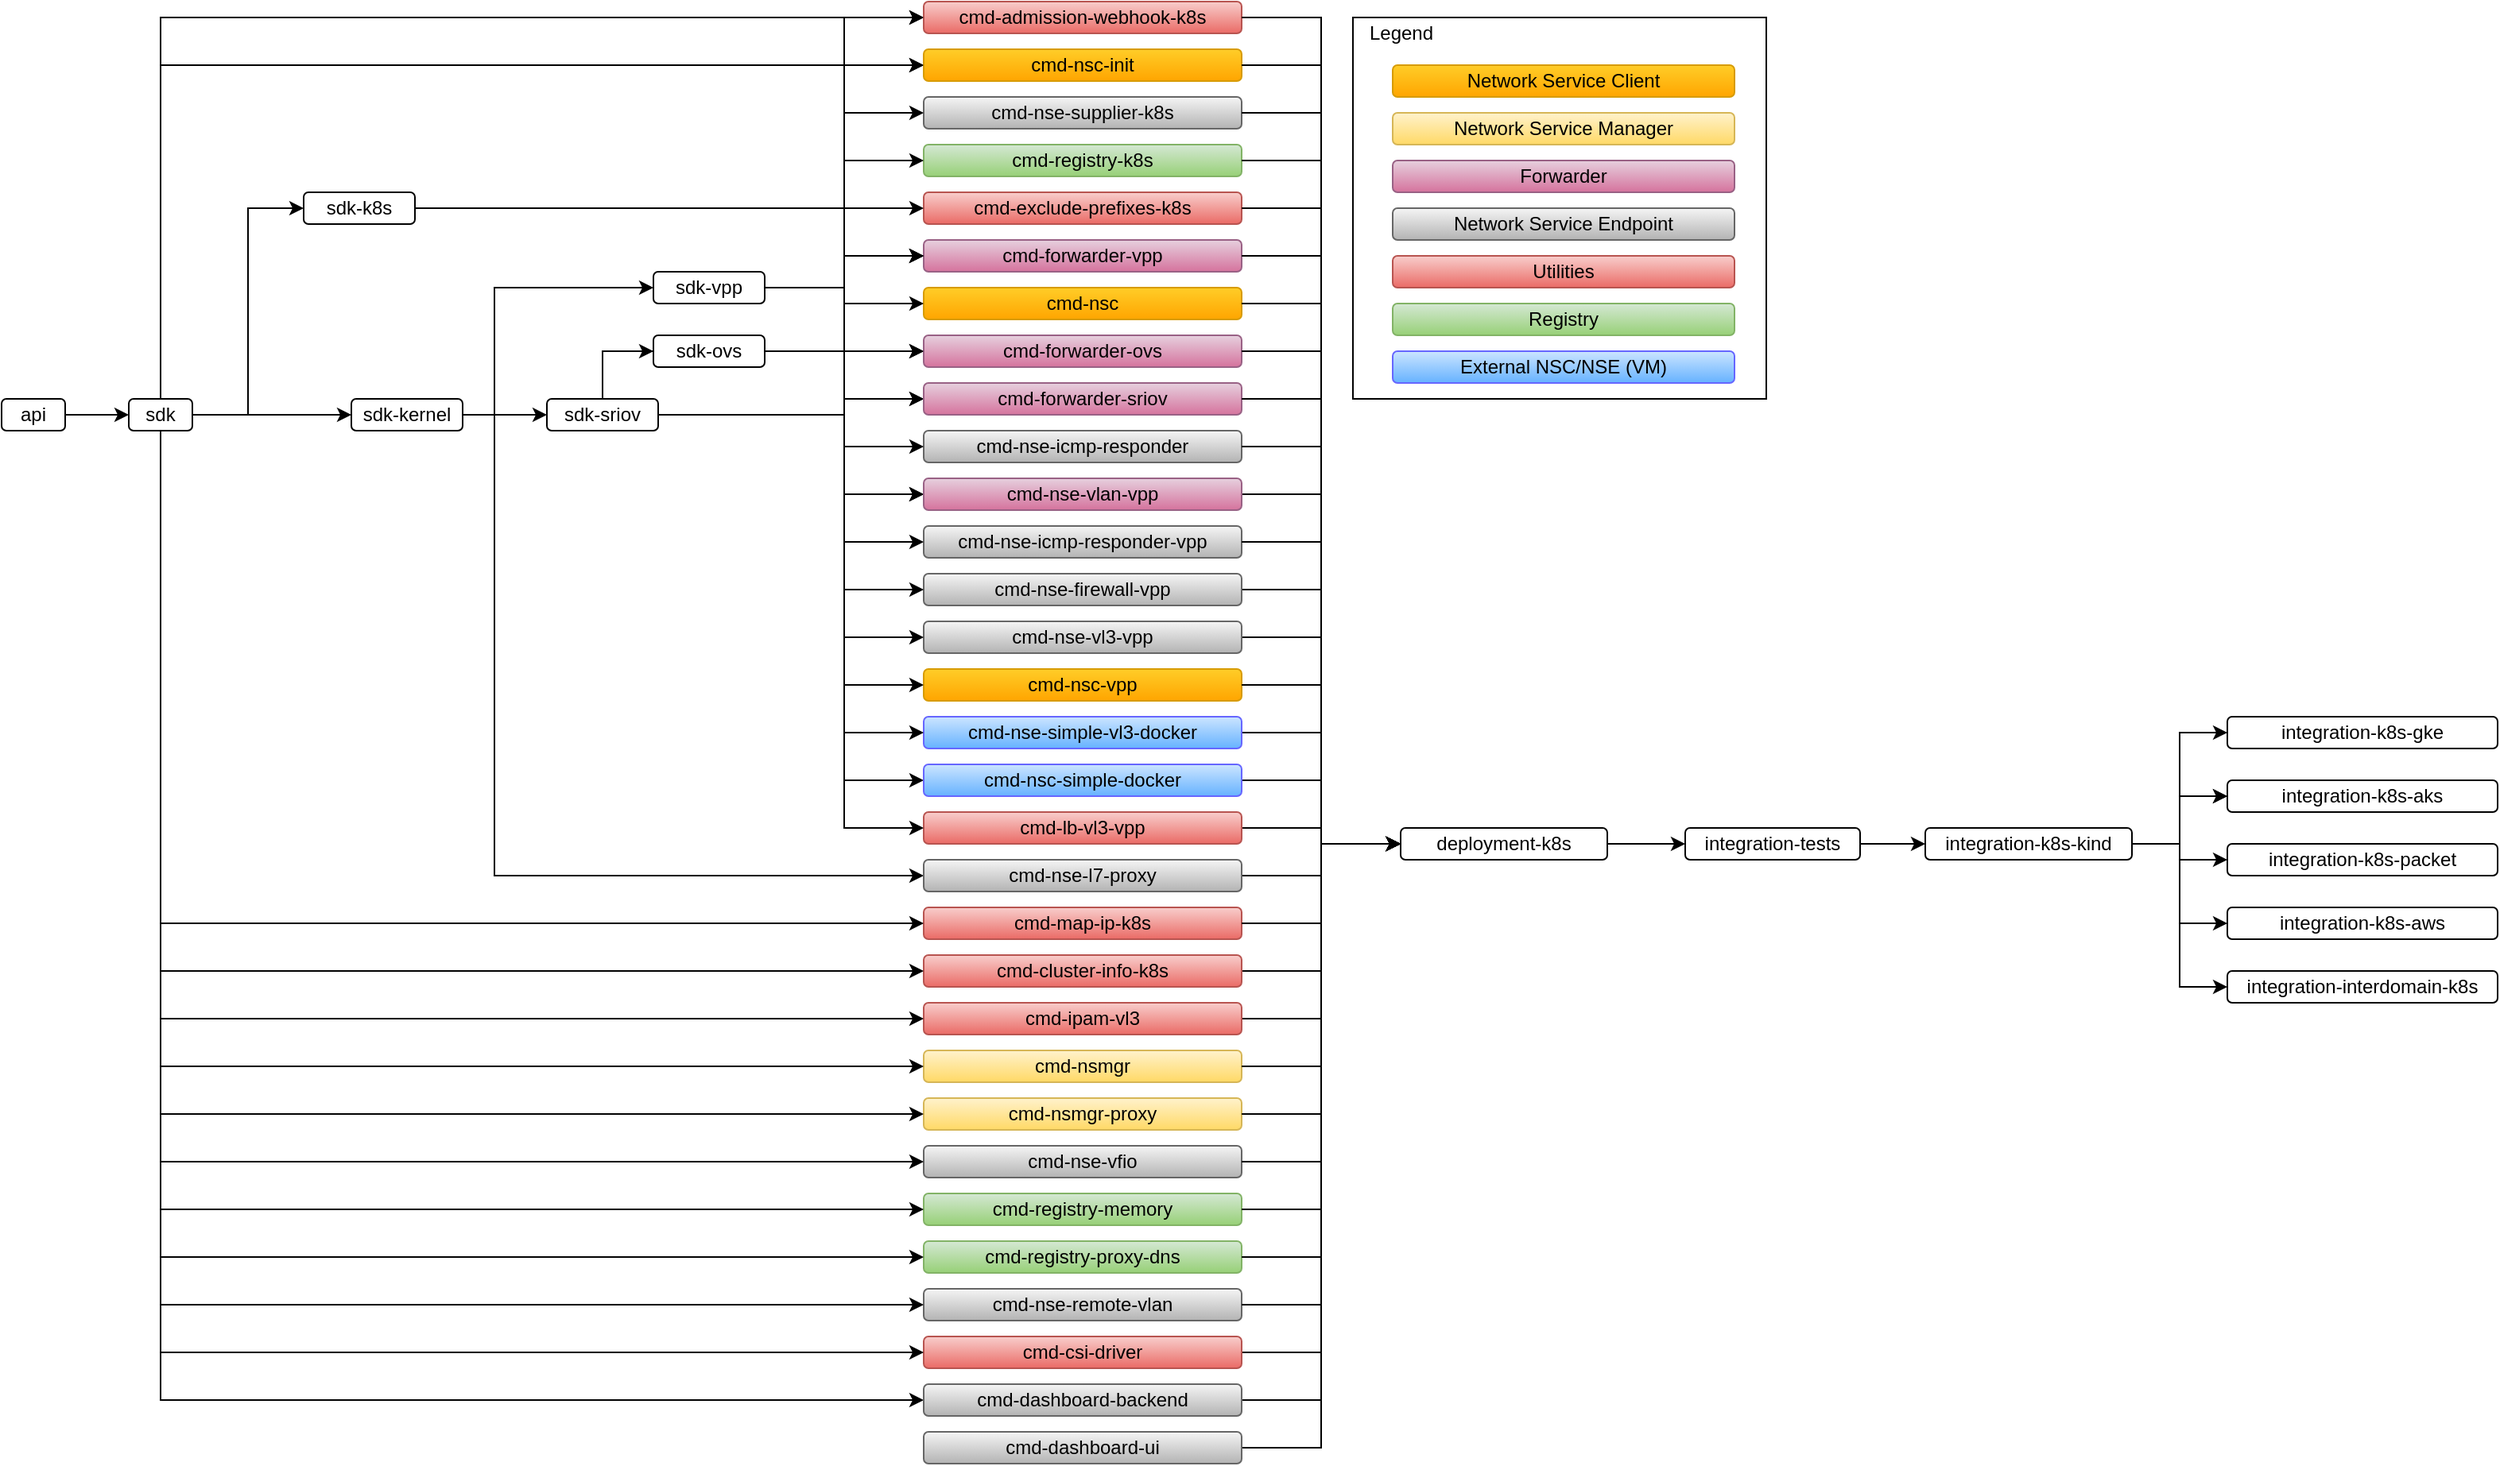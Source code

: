 <mxfile version="22.1.18" type="device">
  <diagram id="xxwJfFdUSuA9Re-XXlqc" name="Page-1">
    <mxGraphModel dx="1687" dy="1065" grid="1" gridSize="10" guides="1" tooltips="1" connect="1" arrows="1" fold="1" page="1" pageScale="1" pageWidth="826" pageHeight="1169" math="0" shadow="0">
      <root>
        <mxCell id="0" />
        <mxCell id="1" parent="0" />
        <UserObject label="api" link="https://github.com/networkservicemesh/api" linkTarget="_blank" id="KUktbazg4igNnRH6aAHL-1">
          <mxCell style="rounded=1;whiteSpace=wrap;html=1;" parent="1" vertex="1">
            <mxGeometry x="70" y="280" width="40" height="20" as="geometry" />
          </mxCell>
        </UserObject>
        <mxCell id="KUktbazg4igNnRH6aAHL-10" value="" style="edgeStyle=orthogonalEdgeStyle;rounded=0;orthogonalLoop=1;jettySize=auto;html=1;entryX=0;entryY=0.5;entryDx=0;entryDy=0;exitX=1;exitY=0.5;exitDx=0;exitDy=0;" parent="1" source="KUktbazg4igNnRH6aAHL-5" target="KUktbazg4igNnRH6aAHL-3" edge="1">
          <mxGeometry relative="1" as="geometry">
            <mxPoint x="280" y="190" as="targetPoint" />
            <Array as="points">
              <mxPoint x="380" y="290" />
              <mxPoint x="380" y="210" />
            </Array>
          </mxGeometry>
        </mxCell>
        <mxCell id="Semdq0w2--LJRfWncIDz-5" style="edgeStyle=orthogonalEdgeStyle;rounded=0;orthogonalLoop=1;jettySize=auto;html=1;exitX=0.5;exitY=1;exitDx=0;exitDy=0;entryX=0;entryY=0.5;entryDx=0;entryDy=0;" edge="1" parent="1" source="KUktbazg4igNnRH6aAHL-2" target="Semdq0w2--LJRfWncIDz-1">
          <mxGeometry relative="1" as="geometry" />
        </mxCell>
        <UserObject label="sdk" link="https://github.com/networkservicemesh/sdk" linkTarget="_blank" id="KUktbazg4igNnRH6aAHL-2">
          <mxCell style="rounded=1;whiteSpace=wrap;html=1;" parent="1" vertex="1">
            <mxGeometry x="150" y="280" width="40" height="20" as="geometry" />
          </mxCell>
        </UserObject>
        <mxCell id="9nbd_pPUJAVFhgSJ7Byz-5" style="edgeStyle=orthogonalEdgeStyle;rounded=0;orthogonalLoop=1;jettySize=auto;html=1;exitX=1;exitY=0.5;exitDx=0;exitDy=0;entryX=0;entryY=0.5;entryDx=0;entryDy=0;" parent="1" source="KUktbazg4igNnRH6aAHL-3" target="9nbd_pPUJAVFhgSJ7Byz-4" edge="1">
          <mxGeometry relative="1" as="geometry" />
        </mxCell>
        <mxCell id="9nbd_pPUJAVFhgSJ7Byz-17" style="edgeStyle=orthogonalEdgeStyle;rounded=0;orthogonalLoop=1;jettySize=auto;html=1;exitX=1;exitY=0.5;exitDx=0;exitDy=0;entryX=0;entryY=0.5;entryDx=0;entryDy=0;" parent="1" source="KUktbazg4igNnRH6aAHL-3" target="YMB4rWHzFTmKYcXhytok-5" edge="1">
          <mxGeometry relative="1" as="geometry" />
        </mxCell>
        <UserObject label="sdk-vpp" link="https://github.com/networkservicemesh/sdk-vpp" linkTarget="_blank" id="KUktbazg4igNnRH6aAHL-3">
          <mxCell style="rounded=1;whiteSpace=wrap;html=1;" parent="1" vertex="1">
            <mxGeometry x="480" y="200" width="70" height="20" as="geometry" />
          </mxCell>
        </UserObject>
        <mxCell id="KUktbazg4igNnRH6aAHL-19" value="" style="edgeStyle=orthogonalEdgeStyle;rounded=0;orthogonalLoop=1;jettySize=auto;html=1;exitX=1;exitY=0.5;exitDx=0;exitDy=0;entryX=0;entryY=0.5;entryDx=0;entryDy=0;" parent="1" source="KUktbazg4igNnRH6aAHL-4" target="KUktbazg4igNnRH6aAHL-17" edge="1">
          <mxGeometry relative="1" as="geometry">
            <mxPoint x="483" y="220" as="sourcePoint" />
            <Array as="points">
              <mxPoint x="600" y="290" />
              <mxPoint x="600" y="280" />
            </Array>
          </mxGeometry>
        </mxCell>
        <mxCell id="9nbd_pPUJAVFhgSJ7Byz-24" style="edgeStyle=orthogonalEdgeStyle;rounded=0;orthogonalLoop=1;jettySize=auto;html=1;exitX=1;exitY=0.5;exitDx=0;exitDy=0;entryX=0;entryY=0.5;entryDx=0;entryDy=0;" parent="1" source="KUktbazg4igNnRH6aAHL-4" target="KUktbazg4igNnRH6aAHL-28" edge="1">
          <mxGeometry relative="1" as="geometry">
            <Array as="points">
              <mxPoint x="600" y="290" />
              <mxPoint x="600" y="70" />
            </Array>
          </mxGeometry>
        </mxCell>
        <mxCell id="9nbd_pPUJAVFhgSJ7Byz-25" style="edgeStyle=orthogonalEdgeStyle;rounded=0;orthogonalLoop=1;jettySize=auto;html=1;exitX=1;exitY=0.5;exitDx=0;exitDy=0;entryX=0;entryY=0.5;entryDx=0;entryDy=0;" parent="1" source="KUktbazg4igNnRH6aAHL-4" target="YMB4rWHzFTmKYcXhytok-5" edge="1">
          <mxGeometry relative="1" as="geometry">
            <mxPoint x="650" y="340" as="targetPoint" />
            <Array as="points">
              <mxPoint x="600" y="290" />
              <mxPoint x="600" y="340" />
            </Array>
          </mxGeometry>
        </mxCell>
        <UserObject label="sdk-sriov" link="https://github.com/networkservicemesh/sdk-sriov" linkTarget="_blank" id="KUktbazg4igNnRH6aAHL-4">
          <mxCell style="rounded=1;whiteSpace=wrap;html=1;" parent="1" vertex="1">
            <mxGeometry x="413" y="280" width="70" height="20" as="geometry" />
          </mxCell>
        </UserObject>
        <mxCell id="KUktbazg4igNnRH6aAHL-20" value="" style="edgeStyle=orthogonalEdgeStyle;rounded=0;orthogonalLoop=1;jettySize=auto;html=1;entryX=0;entryY=0.5;entryDx=0;entryDy=0;exitX=1;exitY=0.5;exitDx=0;exitDy=0;" parent="1" source="KUktbazg4igNnRH6aAHL-5" target="KUktbazg4igNnRH6aAHL-4" edge="1">
          <mxGeometry relative="1" as="geometry">
            <Array as="points">
              <mxPoint x="390" y="290" />
              <mxPoint x="390" y="290" />
            </Array>
          </mxGeometry>
        </mxCell>
        <mxCell id="9nbd_pPUJAVFhgSJ7Byz-9" style="edgeStyle=orthogonalEdgeStyle;rounded=0;orthogonalLoop=1;jettySize=auto;html=1;exitX=1;exitY=0.5;exitDx=0;exitDy=0;entryX=0;entryY=0.5;entryDx=0;entryDy=0;arcSize=20;" parent="1" source="KUktbazg4igNnRH6aAHL-5" target="9nbd_pPUJAVFhgSJ7Byz-8" edge="1">
          <mxGeometry relative="1" as="geometry">
            <Array as="points">
              <mxPoint x="380" y="290" />
              <mxPoint x="380" y="580" />
            </Array>
          </mxGeometry>
        </mxCell>
        <UserObject label="sdk-kernel" link="https://github.com/networkservicemesh/sdk-kernel" linkTarget="_blank" id="KUktbazg4igNnRH6aAHL-5">
          <mxCell style="rounded=1;whiteSpace=wrap;html=1;" parent="1" vertex="1">
            <mxGeometry x="290" y="280" width="70" height="20" as="geometry" />
          </mxCell>
        </UserObject>
        <mxCell id="9nbd_pPUJAVFhgSJ7Byz-28" style="edgeStyle=orthogonalEdgeStyle;rounded=0;orthogonalLoop=1;jettySize=auto;html=1;exitX=1;exitY=0.5;exitDx=0;exitDy=0;entryX=0;entryY=0.5;entryDx=0;entryDy=0;" parent="1" source="KUktbazg4igNnRH6aAHL-7" target="KUktbazg4igNnRH6aAHL-17" edge="1">
          <mxGeometry relative="1" as="geometry">
            <Array as="points">
              <mxPoint x="600" y="160" />
              <mxPoint x="600" y="280" />
            </Array>
          </mxGeometry>
        </mxCell>
        <mxCell id="9nbd_pPUJAVFhgSJ7Byz-29" style="edgeStyle=orthogonalEdgeStyle;rounded=0;orthogonalLoop=1;jettySize=auto;html=1;exitX=1;exitY=0.5;exitDx=0;exitDy=0;entryX=0;entryY=0.5;entryDx=0;entryDy=0;" parent="1" source="KUktbazg4igNnRH6aAHL-7" target="KUktbazg4igNnRH6aAHL-29" edge="1">
          <mxGeometry relative="1" as="geometry">
            <Array as="points">
              <mxPoint x="600" y="160" />
              <mxPoint x="600" y="40" />
            </Array>
          </mxGeometry>
        </mxCell>
        <mxCell id="9nbd_pPUJAVFhgSJ7Byz-32" style="edgeStyle=orthogonalEdgeStyle;rounded=0;orthogonalLoop=1;jettySize=auto;html=1;exitX=1;exitY=0.5;exitDx=0;exitDy=0;entryX=0;entryY=0.5;entryDx=0;entryDy=0;" parent="1" source="KUktbazg4igNnRH6aAHL-7" target="Prku3oC4CS7h4xE_tYkA-8" edge="1">
          <mxGeometry relative="1" as="geometry">
            <Array as="points">
              <mxPoint x="600" y="160" />
              <mxPoint x="600" y="250" />
            </Array>
          </mxGeometry>
        </mxCell>
        <UserObject label="sdk-k8s" link="https://github.com/networkservicemesh/sdk-k8s" linkTarget="_blank" id="KUktbazg4igNnRH6aAHL-7">
          <mxCell style="rounded=1;whiteSpace=wrap;html=1;" parent="1" vertex="1">
            <mxGeometry x="260" y="150" width="70" height="20" as="geometry" />
          </mxCell>
        </UserObject>
        <UserObject label="cmd-forwarder-vpp" link="https://github.com/networkservicemesh/cmd-forwarder-vpp" linkTarget="_blank" id="KUktbazg4igNnRH6aAHL-8">
          <mxCell style="rounded=1;whiteSpace=wrap;html=1;gradientColor=#d5739d;fillColor=#e6d0de;strokeColor=#996185;" parent="1" vertex="1">
            <mxGeometry x="650" y="180" width="200" height="20" as="geometry" />
          </mxCell>
        </UserObject>
        <UserObject label="cmd-nsmgr" link="https://github.com/networkservicemesh/cmd-nsmgr" linkTarget="_blank" id="KUktbazg4igNnRH6aAHL-9">
          <mxCell style="rounded=1;whiteSpace=wrap;html=1;gradientColor=#ffd966;fillColor=#fff2cc;strokeColor=#d6b656;" parent="1" vertex="1">
            <mxGeometry x="650" y="690" width="200" height="20" as="geometry" />
          </mxCell>
        </UserObject>
        <mxCell id="KUktbazg4igNnRH6aAHL-11" value="" style="edgeStyle=orthogonalEdgeStyle;rounded=0;orthogonalLoop=1;jettySize=auto;html=1;entryX=0;entryY=0.5;entryDx=0;entryDy=0;exitX=1;exitY=0.5;exitDx=0;exitDy=0;" parent="1" source="KUktbazg4igNnRH6aAHL-2" target="KUktbazg4igNnRH6aAHL-5" edge="1">
          <mxGeometry relative="1" as="geometry">
            <mxPoint x="190" y="240" as="sourcePoint" />
            <mxPoint x="300" y="200" as="targetPoint" />
          </mxGeometry>
        </mxCell>
        <mxCell id="KUktbazg4igNnRH6aAHL-12" value="" style="edgeStyle=orthogonalEdgeStyle;rounded=0;orthogonalLoop=1;jettySize=auto;html=1;entryX=0;entryY=0.5;entryDx=0;entryDy=0;exitX=1;exitY=0.5;exitDx=0;exitDy=0;" parent="1" source="KUktbazg4igNnRH6aAHL-2" target="KUktbazg4igNnRH6aAHL-7" edge="1">
          <mxGeometry relative="1" as="geometry">
            <mxPoint x="200" y="250" as="sourcePoint" />
            <mxPoint x="310" y="210" as="targetPoint" />
          </mxGeometry>
        </mxCell>
        <mxCell id="KUktbazg4igNnRH6aAHL-15" value="" style="edgeStyle=orthogonalEdgeStyle;rounded=0;orthogonalLoop=1;jettySize=auto;html=1;entryX=0;entryY=0.5;entryDx=0;entryDy=0;exitX=1;exitY=0.5;exitDx=0;exitDy=0;" parent="1" source="KUktbazg4igNnRH6aAHL-3" target="KUktbazg4igNnRH6aAHL-8" edge="1">
          <mxGeometry relative="1" as="geometry">
            <mxPoint x="220" y="280" as="sourcePoint" />
            <mxPoint x="330" y="240" as="targetPoint" />
          </mxGeometry>
        </mxCell>
        <mxCell id="KUktbazg4igNnRH6aAHL-16" value="" style="edgeStyle=orthogonalEdgeStyle;rounded=0;orthogonalLoop=1;jettySize=auto;html=1;entryX=0;entryY=0.5;entryDx=0;entryDy=0;exitX=0.5;exitY=1;exitDx=0;exitDy=0;" parent="1" source="KUktbazg4igNnRH6aAHL-2" target="KUktbazg4igNnRH6aAHL-9" edge="1">
          <mxGeometry relative="1" as="geometry">
            <mxPoint x="230" y="280" as="sourcePoint" />
            <mxPoint x="340" y="240" as="targetPoint" />
          </mxGeometry>
        </mxCell>
        <UserObject label="cmd-forwarder-sriov" link="https://github.com/networkservicemesh/cmd-forwarder-sriov" id="KUktbazg4igNnRH6aAHL-17">
          <mxCell style="rounded=1;whiteSpace=wrap;html=1;gradientColor=#d5739d;fillColor=#e6d0de;strokeColor=#996185;" parent="1" vertex="1">
            <mxGeometry x="650" y="270" width="200" height="20" as="geometry" />
          </mxCell>
        </UserObject>
        <UserObject label="cmd-nsc" link="https://github.com/networkservicemesh/cmd-nsc" id="KUktbazg4igNnRH6aAHL-27">
          <mxCell style="rounded=1;whiteSpace=wrap;html=1;gradientColor=#ffa500;fillColor=#ffcd28;strokeColor=#d79b00;" parent="1" vertex="1">
            <mxGeometry x="650" y="210" width="200" height="20" as="geometry" />
          </mxCell>
        </UserObject>
        <UserObject label="cmd-nsc-init" link="https://github.com/networkservicemesh/cmd-nsc-init" id="KUktbazg4igNnRH6aAHL-28">
          <mxCell style="rounded=1;whiteSpace=wrap;html=1;gradientColor=#ffa500;fillColor=#ffcd28;strokeColor=#d79b00;" parent="1" vertex="1">
            <mxGeometry x="650" y="60" width="200" height="20" as="geometry" />
          </mxCell>
        </UserObject>
        <UserObject label="cmd-admission-webhook-k8s" link="https://github.com/networkservicemesh/cmd-admission-webhook-k8s" id="KUktbazg4igNnRH6aAHL-29">
          <mxCell style="rounded=1;whiteSpace=wrap;html=1;gradientColor=#ea6b66;fillColor=#f8cecc;strokeColor=#b85450;" parent="1" vertex="1">
            <mxGeometry x="650" y="30" width="200" height="20" as="geometry" />
          </mxCell>
        </UserObject>
        <mxCell id="KUktbazg4igNnRH6aAHL-30" value="" style="edgeStyle=orthogonalEdgeStyle;rounded=0;orthogonalLoop=1;jettySize=auto;html=1;entryX=0;entryY=0.5;entryDx=0;entryDy=0;exitX=0.5;exitY=0;exitDx=0;exitDy=0;" parent="1" source="KUktbazg4igNnRH6aAHL-2" target="KUktbazg4igNnRH6aAHL-29" edge="1">
          <mxGeometry relative="1" as="geometry">
            <mxPoint x="370" y="230" as="sourcePoint" />
            <mxPoint x="460" y="190" as="targetPoint" />
          </mxGeometry>
        </mxCell>
        <UserObject label="cmd-map-ip-k8s" link="https://github.com/networkservicemesh/cmd-map-ip-k8s" id="KUktbazg4igNnRH6aAHL-31">
          <mxCell style="rounded=1;whiteSpace=wrap;html=1;gradientColor=#ea6b66;fillColor=#f8cecc;strokeColor=#b85450;" parent="1" vertex="1">
            <mxGeometry x="650" y="600" width="200" height="20" as="geometry" />
          </mxCell>
        </UserObject>
        <UserObject label="cmd-nse-icmp-responder-vpp" link="https://github.com/networkservicemesh/cmd-nse-icmp-responder-vpp" linkTarget="_blank" id="KUktbazg4igNnRH6aAHL-32">
          <mxCell style="rounded=1;whiteSpace=wrap;html=1;gradientColor=#b3b3b3;fillColor=#f5f5f5;strokeColor=#666666;" parent="1" vertex="1">
            <mxGeometry x="650" y="360" width="200" height="20" as="geometry" />
          </mxCell>
        </UserObject>
        <UserObject label="cmd-nsc-vpp" link="https://github.com/networkservicemesh/cmd-nsc-vpp" id="KUktbazg4igNnRH6aAHL-34">
          <mxCell style="rounded=1;whiteSpace=wrap;html=1;gradientColor=#ffa500;fillColor=#ffcd28;strokeColor=#d79b00;" parent="1" vertex="1">
            <mxGeometry x="650" y="450" width="200" height="20" as="geometry" />
          </mxCell>
        </UserObject>
        <UserObject label="cmd-registry-k8s" link="https://github.com/networkservicemesh/cmd-registry-k8s" id="KUktbazg4igNnRH6aAHL-35">
          <mxCell style="rounded=1;whiteSpace=wrap;html=1;gradientColor=#97d077;fillColor=#d5e8d4;strokeColor=#82b366;" parent="1" vertex="1">
            <mxGeometry x="650" y="120" width="200" height="20" as="geometry" />
          </mxCell>
        </UserObject>
        <UserObject label="cmd-nse-supplier-k8s" link="https://github.com/networkservicemesh/cmd-nse-supplier-k8s" id="KUktbazg4igNnRH6aAHL-36">
          <mxCell style="rounded=1;whiteSpace=wrap;html=1;gradientColor=#b3b3b3;fillColor=#f5f5f5;strokeColor=#666666;" parent="1" vertex="1">
            <mxGeometry x="650" y="90" width="200" height="20" as="geometry" />
          </mxCell>
        </UserObject>
        <UserObject label="cmd-registry-memory" link="https://github.com/networkservicemesh/cmd-registry-memory" id="KUktbazg4igNnRH6aAHL-37">
          <mxCell style="rounded=1;whiteSpace=wrap;html=1;gradientColor=#97d077;fillColor=#d5e8d4;strokeColor=#82b366;" parent="1" vertex="1">
            <mxGeometry x="650" y="780" width="200" height="20" as="geometry" />
          </mxCell>
        </UserObject>
        <UserObject label="cmd-registry-proxy-dns" link="https://github.com/networkservicemesh/cmd-registry-proxy-dns" id="KUktbazg4igNnRH6aAHL-38">
          <mxCell style="rounded=1;whiteSpace=wrap;html=1;gradientColor=#97d077;fillColor=#d5e8d4;strokeColor=#82b366;" parent="1" vertex="1">
            <mxGeometry x="650" y="810" width="200" height="20" as="geometry" />
          </mxCell>
        </UserObject>
        <UserObject label="cmd-nse-vfio" link="https://github.com/networkservicemesh/cmd-nse-vfio" id="KUktbazg4igNnRH6aAHL-39">
          <mxCell style="rounded=1;whiteSpace=wrap;html=1;gradientColor=#b3b3b3;fillColor=#f5f5f5;strokeColor=#666666;" parent="1" vertex="1">
            <mxGeometry x="650" y="750" width="200" height="20" as="geometry" />
          </mxCell>
        </UserObject>
        <UserObject label="cmd-nse-icmp-responder" link="https://github.com/networkservicemesh/cmd-nse-icmp-responder" id="KUktbazg4igNnRH6aAHL-40">
          <mxCell style="rounded=1;whiteSpace=wrap;html=1;gradientColor=#b3b3b3;fillColor=#f5f5f5;strokeColor=#666666;" parent="1" vertex="1">
            <mxGeometry x="650" y="300" width="200" height="20" as="geometry" />
          </mxCell>
        </UserObject>
        <UserObject label="cmd-exclude-prefixes-k8s" link="https://github.com/networkservicemesh/cmd-exclude-prefixes-k8s" id="KUktbazg4igNnRH6aAHL-41">
          <mxCell style="rounded=1;whiteSpace=wrap;html=1;gradientColor=#ea6b66;fillColor=#f8cecc;strokeColor=#b85450;" parent="1" vertex="1">
            <mxGeometry x="650" y="150" width="200" height="20" as="geometry" />
          </mxCell>
        </UserObject>
        <UserObject label="cmd-nsmgr-proxy" link="https://github.com/networkservicemesh/cmd-nsmgr-proxy" id="KUktbazg4igNnRH6aAHL-43">
          <mxCell style="rounded=1;whiteSpace=wrap;html=1;gradientColor=#ffd966;fillColor=#fff2cc;strokeColor=#d6b656;" parent="1" vertex="1">
            <mxGeometry x="650" y="720" width="200" height="20" as="geometry" />
          </mxCell>
        </UserObject>
        <mxCell id="KUktbazg4igNnRH6aAHL-44" value="" style="edgeStyle=orthogonalEdgeStyle;rounded=0;orthogonalLoop=1;jettySize=auto;html=1;entryX=0;entryY=0.5;entryDx=0;entryDy=0;exitX=1;exitY=0.5;exitDx=0;exitDy=0;" parent="1" source="KUktbazg4igNnRH6aAHL-3" target="KUktbazg4igNnRH6aAHL-32" edge="1">
          <mxGeometry relative="1" as="geometry">
            <mxPoint x="390" y="190" as="sourcePoint" />
            <mxPoint x="460" y="180" as="targetPoint" />
            <Array as="points" />
          </mxGeometry>
        </mxCell>
        <mxCell id="KUktbazg4igNnRH6aAHL-45" value="" style="edgeStyle=orthogonalEdgeStyle;rounded=0;orthogonalLoop=1;jettySize=auto;html=1;entryX=0;entryY=0.5;entryDx=0;entryDy=0;exitX=1;exitY=0.5;exitDx=0;exitDy=0;" parent="1" source="KUktbazg4igNnRH6aAHL-3" target="KUktbazg4igNnRH6aAHL-34" edge="1">
          <mxGeometry relative="1" as="geometry">
            <mxPoint x="380" y="190" as="sourcePoint" />
            <mxPoint x="470" y="190" as="targetPoint" />
          </mxGeometry>
        </mxCell>
        <mxCell id="KUktbazg4igNnRH6aAHL-46" value="" style="edgeStyle=orthogonalEdgeStyle;rounded=0;orthogonalLoop=1;jettySize=auto;html=1;entryX=0;entryY=0.5;entryDx=0;entryDy=0;exitX=0.5;exitY=1;exitDx=0;exitDy=0;" parent="1" source="KUktbazg4igNnRH6aAHL-2" target="KUktbazg4igNnRH6aAHL-31" edge="1">
          <mxGeometry relative="1" as="geometry">
            <mxPoint x="360" y="410" as="sourcePoint" />
            <mxPoint x="460" y="340" as="targetPoint" />
          </mxGeometry>
        </mxCell>
        <mxCell id="KUktbazg4igNnRH6aAHL-47" value="" style="edgeStyle=orthogonalEdgeStyle;rounded=0;orthogonalLoop=1;jettySize=auto;html=1;entryX=0;entryY=0.5;entryDx=0;entryDy=0;exitX=1;exitY=0.5;exitDx=0;exitDy=0;" parent="1" source="KUktbazg4igNnRH6aAHL-7" target="KUktbazg4igNnRH6aAHL-35" edge="1">
          <mxGeometry relative="1" as="geometry">
            <mxPoint x="360" y="530" as="sourcePoint" />
            <mxPoint x="470" y="470" as="targetPoint" />
            <Array as="points">
              <mxPoint x="600" y="160" />
              <mxPoint x="600" y="130" />
            </Array>
          </mxGeometry>
        </mxCell>
        <mxCell id="KUktbazg4igNnRH6aAHL-48" value="" style="edgeStyle=orthogonalEdgeStyle;rounded=0;orthogonalLoop=1;jettySize=auto;html=1;entryX=0;entryY=0.5;entryDx=0;entryDy=0;exitX=1;exitY=0.5;exitDx=0;exitDy=0;" parent="1" source="KUktbazg4igNnRH6aAHL-7" target="KUktbazg4igNnRH6aAHL-36" edge="1">
          <mxGeometry relative="1" as="geometry">
            <mxPoint x="390" y="560" as="sourcePoint" />
            <mxPoint x="480" y="480" as="targetPoint" />
            <Array as="points">
              <mxPoint x="600" y="160" />
              <mxPoint x="600" y="100" />
            </Array>
          </mxGeometry>
        </mxCell>
        <mxCell id="KUktbazg4igNnRH6aAHL-49" value="" style="edgeStyle=orthogonalEdgeStyle;rounded=0;orthogonalLoop=1;jettySize=auto;html=1;entryX=0;entryY=0.5;entryDx=0;entryDy=0;exitX=1;exitY=0.5;exitDx=0;exitDy=0;startArrow=none;" parent="1" source="KUktbazg4igNnRH6aAHL-4" target="KUktbazg4igNnRH6aAHL-27" edge="1">
          <mxGeometry relative="1" as="geometry">
            <mxPoint x="483" y="220" as="sourcePoint" />
            <mxPoint x="460" y="150" as="targetPoint" />
            <Array as="points">
              <mxPoint x="600" y="290" />
              <mxPoint x="600" y="220" />
            </Array>
          </mxGeometry>
        </mxCell>
        <mxCell id="KUktbazg4igNnRH6aAHL-50" value="" style="edgeStyle=orthogonalEdgeStyle;rounded=0;orthogonalLoop=1;jettySize=auto;html=1;entryX=0;entryY=0.5;entryDx=0;entryDy=0;exitX=0.5;exitY=1;exitDx=0;exitDy=0;" parent="1" source="KUktbazg4igNnRH6aAHL-2" target="KUktbazg4igNnRH6aAHL-37" edge="1">
          <mxGeometry relative="1" as="geometry">
            <mxPoint x="180" y="240" as="sourcePoint" />
            <mxPoint x="470" y="150" as="targetPoint" />
          </mxGeometry>
        </mxCell>
        <mxCell id="KUktbazg4igNnRH6aAHL-51" value="" style="edgeStyle=orthogonalEdgeStyle;rounded=0;orthogonalLoop=1;jettySize=auto;html=1;entryX=0;entryY=0.5;entryDx=0;entryDy=0;exitX=1;exitY=0.5;exitDx=0;exitDy=0;" parent="1" source="KUktbazg4igNnRH6aAHL-7" target="KUktbazg4igNnRH6aAHL-41" edge="1">
          <mxGeometry relative="1" as="geometry">
            <mxPoint x="370" y="540" as="sourcePoint" />
            <mxPoint x="460" y="620" as="targetPoint" />
          </mxGeometry>
        </mxCell>
        <mxCell id="KUktbazg4igNnRH6aAHL-53" value="" style="edgeStyle=orthogonalEdgeStyle;rounded=0;orthogonalLoop=1;jettySize=auto;html=1;entryX=0;entryY=0.5;entryDx=0;entryDy=0;exitX=0.5;exitY=0;exitDx=0;exitDy=0;" parent="1" source="KUktbazg4igNnRH6aAHL-2" target="KUktbazg4igNnRH6aAHL-28" edge="1">
          <mxGeometry relative="1" as="geometry">
            <mxPoint x="170" y="230" as="sourcePoint" />
            <mxPoint x="460" y="40" as="targetPoint" />
            <Array as="points">
              <mxPoint x="170" y="70" />
            </Array>
          </mxGeometry>
        </mxCell>
        <mxCell id="KUktbazg4igNnRH6aAHL-54" value="" style="edgeStyle=orthogonalEdgeStyle;rounded=0;orthogonalLoop=1;jettySize=auto;html=1;entryX=0;entryY=0.5;entryDx=0;entryDy=0;exitX=0.5;exitY=1;exitDx=0;exitDy=0;" parent="1" source="KUktbazg4igNnRH6aAHL-2" target="KUktbazg4igNnRH6aAHL-38" edge="1">
          <mxGeometry relative="1" as="geometry">
            <mxPoint x="180" y="240" as="sourcePoint" />
            <mxPoint x="470" y="50" as="targetPoint" />
          </mxGeometry>
        </mxCell>
        <mxCell id="KUktbazg4igNnRH6aAHL-55" value="" style="edgeStyle=orthogonalEdgeStyle;rounded=0;orthogonalLoop=1;jettySize=auto;html=1;entryX=0;entryY=0.5;entryDx=0;entryDy=0;exitX=0.5;exitY=1;exitDx=0;exitDy=0;" parent="1" source="KUktbazg4igNnRH6aAHL-2" target="KUktbazg4igNnRH6aAHL-39" edge="1">
          <mxGeometry relative="1" as="geometry">
            <mxPoint x="190" y="250" as="sourcePoint" />
            <mxPoint x="480" y="60" as="targetPoint" />
          </mxGeometry>
        </mxCell>
        <mxCell id="KUktbazg4igNnRH6aAHL-56" value="" style="edgeStyle=orthogonalEdgeStyle;rounded=0;orthogonalLoop=1;jettySize=auto;html=1;entryX=0;entryY=0.5;entryDx=0;entryDy=0;exitX=1;exitY=0.5;exitDx=0;exitDy=0;" parent="1" source="KUktbazg4igNnRH6aAHL-4" target="KUktbazg4igNnRH6aAHL-40" edge="1">
          <mxGeometry relative="1" as="geometry">
            <mxPoint x="200" y="260" as="sourcePoint" />
            <mxPoint x="490" y="70" as="targetPoint" />
            <Array as="points">
              <mxPoint x="600" y="290" />
              <mxPoint x="600" y="310" />
            </Array>
          </mxGeometry>
        </mxCell>
        <mxCell id="KUktbazg4igNnRH6aAHL-57" value="" style="edgeStyle=orthogonalEdgeStyle;rounded=0;orthogonalLoop=1;jettySize=auto;html=1;entryX=0;entryY=0.5;entryDx=0;entryDy=0;exitX=0.5;exitY=1;exitDx=0;exitDy=0;" parent="1" source="KUktbazg4igNnRH6aAHL-2" target="KUktbazg4igNnRH6aAHL-43" edge="1">
          <mxGeometry relative="1" as="geometry">
            <mxPoint x="170" y="230" as="sourcePoint" />
            <mxPoint x="460" y="40" as="targetPoint" />
          </mxGeometry>
        </mxCell>
        <object label="" id="KUktbazg4igNnRH6aAHL-71">
          <mxCell style="edgeStyle=orthogonalEdgeStyle;rounded=0;orthogonalLoop=1;jettySize=auto;html=1;exitX=1;exitY=0.5;exitDx=0;exitDy=0;entryX=0;entryY=0.5;entryDx=0;entryDy=0;" parent="1" source="KUktbazg4igNnRH6aAHL-1" target="KUktbazg4igNnRH6aAHL-2" edge="1">
            <mxGeometry relative="1" as="geometry">
              <mxPoint x="200" y="300" as="sourcePoint" />
              <mxPoint x="150" y="290" as="targetPoint" />
            </mxGeometry>
          </mxCell>
        </object>
        <mxCell id="KUktbazg4igNnRH6aAHL-89" value="registry" style="rounded=1;whiteSpace=wrap;html=1;gradientColor=#97d077;fillColor=#d5e8d4;strokeColor=#82b366;" parent="1" vertex="1">
          <mxGeometry x="945" y="190" width="70" height="20" as="geometry" />
        </mxCell>
        <mxCell id="KUktbazg4igNnRH6aAHL-73" value="" style="whiteSpace=wrap;html=1;align=center;" parent="1" vertex="1">
          <mxGeometry x="920" y="40" width="260" height="240" as="geometry" />
        </mxCell>
        <mxCell id="KUktbazg4igNnRH6aAHL-74" value="Legend" style="text;html=1;resizable=0;autosize=1;align=center;verticalAlign=middle;points=[];fillColor=none;strokeColor=none;rounded=0;" parent="1" vertex="1">
          <mxGeometry x="920" y="40" width="60" height="20" as="geometry" />
        </mxCell>
        <mxCell id="KUktbazg4igNnRH6aAHL-75" value="Forwarder" style="rounded=1;whiteSpace=wrap;html=1;gradientColor=#d5739d;fillColor=#e6d0de;strokeColor=#996185;" parent="1" vertex="1">
          <mxGeometry x="945" y="130" width="215" height="20" as="geometry" />
        </mxCell>
        <mxCell id="KUktbazg4igNnRH6aAHL-76" value="Network Service Client" style="rounded=1;whiteSpace=wrap;html=1;gradientColor=#ffa500;fillColor=#ffcd28;strokeColor=#d79b00;" parent="1" vertex="1">
          <mxGeometry x="945" y="70" width="215" height="20" as="geometry" />
        </mxCell>
        <mxCell id="KUktbazg4igNnRH6aAHL-77" value="Network Service Endpoint" style="rounded=1;whiteSpace=wrap;html=1;gradientColor=#b3b3b3;fillColor=#f5f5f5;strokeColor=#666666;" parent="1" vertex="1">
          <mxGeometry x="945" y="160" width="215" height="20" as="geometry" />
        </mxCell>
        <mxCell id="KUktbazg4igNnRH6aAHL-78" value="Network Service Manager" style="rounded=1;whiteSpace=wrap;html=1;gradientColor=#ffd966;fillColor=#fff2cc;strokeColor=#d6b656;" parent="1" vertex="1">
          <mxGeometry x="945" y="100" width="215" height="20" as="geometry" />
        </mxCell>
        <mxCell id="KUktbazg4igNnRH6aAHL-79" value="Utilities" style="rounded=1;whiteSpace=wrap;html=1;gradientColor=#ea6b66;fillColor=#f8cecc;strokeColor=#b85450;" parent="1" vertex="1">
          <mxGeometry x="945" y="190" width="215" height="20" as="geometry" />
        </mxCell>
        <UserObject label="deployment-k8s" link="https://github.com/networkservicemesh/deployment-k8s" id="ltp6VKm9YOJ7lEqRLLzF-1">
          <mxCell style="rounded=1;whiteSpace=wrap;html=1;" parent="1" vertex="1">
            <mxGeometry x="950" y="550" width="130" height="20" as="geometry" />
          </mxCell>
        </UserObject>
        <mxCell id="ltp6VKm9YOJ7lEqRLLzF-2" value="" style="edgeStyle=orthogonalEdgeStyle;rounded=0;orthogonalLoop=1;jettySize=auto;html=1;entryX=0;entryY=0.5;entryDx=0;entryDy=0;exitX=1;exitY=0.5;exitDx=0;exitDy=0;" parent="1" source="KUktbazg4igNnRH6aAHL-34" target="ltp6VKm9YOJ7lEqRLLzF-1" edge="1">
          <mxGeometry relative="1" as="geometry">
            <mxPoint x="480" y="200" as="sourcePoint" />
            <mxPoint x="660" y="170" as="targetPoint" />
          </mxGeometry>
        </mxCell>
        <mxCell id="ltp6VKm9YOJ7lEqRLLzF-3" value="" style="edgeStyle=orthogonalEdgeStyle;rounded=0;orthogonalLoop=1;jettySize=auto;html=1;entryX=0;entryY=0.5;entryDx=0;entryDy=0;exitX=1;exitY=0.5;exitDx=0;exitDy=0;" parent="1" source="KUktbazg4igNnRH6aAHL-32" target="ltp6VKm9YOJ7lEqRLLzF-1" edge="1">
          <mxGeometry relative="1" as="geometry">
            <mxPoint x="860" y="170" as="sourcePoint" />
            <mxPoint x="960" y="440" as="targetPoint" />
          </mxGeometry>
        </mxCell>
        <mxCell id="ltp6VKm9YOJ7lEqRLLzF-4" value="" style="edgeStyle=orthogonalEdgeStyle;rounded=0;orthogonalLoop=1;jettySize=auto;html=1;entryX=0;entryY=0.5;entryDx=0;entryDy=0;exitX=1;exitY=0.5;exitDx=0;exitDy=0;" parent="1" source="KUktbazg4igNnRH6aAHL-8" target="ltp6VKm9YOJ7lEqRLLzF-1" edge="1">
          <mxGeometry relative="1" as="geometry">
            <mxPoint x="870" y="180" as="sourcePoint" />
            <mxPoint x="970" y="450" as="targetPoint" />
            <Array as="points">
              <mxPoint x="900" y="190" />
              <mxPoint x="900" y="560" />
            </Array>
          </mxGeometry>
        </mxCell>
        <mxCell id="ltp6VKm9YOJ7lEqRLLzF-5" value="" style="edgeStyle=orthogonalEdgeStyle;rounded=0;orthogonalLoop=1;jettySize=auto;html=1;entryX=0;entryY=0.5;entryDx=0;entryDy=0;exitX=1;exitY=0.5;exitDx=0;exitDy=0;" parent="1" source="KUktbazg4igNnRH6aAHL-17" target="ltp6VKm9YOJ7lEqRLLzF-1" edge="1">
          <mxGeometry relative="1" as="geometry">
            <mxPoint x="880" y="190" as="sourcePoint" />
            <mxPoint x="980" y="460" as="targetPoint" />
          </mxGeometry>
        </mxCell>
        <mxCell id="ltp6VKm9YOJ7lEqRLLzF-6" value="" style="edgeStyle=orthogonalEdgeStyle;rounded=0;orthogonalLoop=1;jettySize=auto;html=1;entryX=0;entryY=0.5;entryDx=0;entryDy=0;exitX=1;exitY=0.5;exitDx=0;exitDy=0;" parent="1" source="KUktbazg4igNnRH6aAHL-36" target="ltp6VKm9YOJ7lEqRLLzF-1" edge="1">
          <mxGeometry relative="1" as="geometry">
            <mxPoint x="890" y="320" as="sourcePoint" />
            <mxPoint x="990" y="590" as="targetPoint" />
          </mxGeometry>
        </mxCell>
        <mxCell id="ltp6VKm9YOJ7lEqRLLzF-7" value="" style="edgeStyle=orthogonalEdgeStyle;rounded=0;orthogonalLoop=1;jettySize=auto;html=1;entryX=0;entryY=0.5;entryDx=0;entryDy=0;exitX=1;exitY=0.5;exitDx=0;exitDy=0;" parent="1" source="KUktbazg4igNnRH6aAHL-35" target="ltp6VKm9YOJ7lEqRLLzF-1" edge="1">
          <mxGeometry relative="1" as="geometry">
            <mxPoint x="900" y="330" as="sourcePoint" />
            <mxPoint x="1000" y="600" as="targetPoint" />
          </mxGeometry>
        </mxCell>
        <mxCell id="ltp6VKm9YOJ7lEqRLLzF-8" value="" style="edgeStyle=orthogonalEdgeStyle;rounded=0;orthogonalLoop=1;jettySize=auto;html=1;entryX=0;entryY=0.5;entryDx=0;entryDy=0;exitX=1;exitY=0.5;exitDx=0;exitDy=0;" parent="1" source="KUktbazg4igNnRH6aAHL-31" target="ltp6VKm9YOJ7lEqRLLzF-1" edge="1">
          <mxGeometry relative="1" as="geometry">
            <mxPoint x="910" y="340" as="sourcePoint" />
            <mxPoint x="1010" y="610" as="targetPoint" />
          </mxGeometry>
        </mxCell>
        <mxCell id="ltp6VKm9YOJ7lEqRLLzF-9" value="" style="edgeStyle=orthogonalEdgeStyle;rounded=0;orthogonalLoop=1;jettySize=auto;html=1;exitX=1;exitY=0.5;exitDx=0;exitDy=0;entryX=0;entryY=0.5;entryDx=0;entryDy=0;" parent="1" source="KUktbazg4igNnRH6aAHL-29" target="ltp6VKm9YOJ7lEqRLLzF-1" edge="1">
          <mxGeometry relative="1" as="geometry">
            <mxPoint x="920" y="350" as="sourcePoint" />
            <mxPoint x="950" y="550" as="targetPoint" />
          </mxGeometry>
        </mxCell>
        <mxCell id="ltp6VKm9YOJ7lEqRLLzF-10" value="" style="edgeStyle=orthogonalEdgeStyle;rounded=0;orthogonalLoop=1;jettySize=auto;html=1;entryX=0;entryY=0.5;entryDx=0;entryDy=0;exitX=1;exitY=0.5;exitDx=0;exitDy=0;" parent="1" source="KUktbazg4igNnRH6aAHL-41" target="ltp6VKm9YOJ7lEqRLLzF-1" edge="1">
          <mxGeometry relative="1" as="geometry">
            <mxPoint x="930" y="360" as="sourcePoint" />
            <mxPoint x="1030" y="630" as="targetPoint" />
          </mxGeometry>
        </mxCell>
        <mxCell id="ltp6VKm9YOJ7lEqRLLzF-11" value="" style="edgeStyle=orthogonalEdgeStyle;rounded=0;orthogonalLoop=1;jettySize=auto;html=1;entryX=0;entryY=0.5;entryDx=0;entryDy=0;exitX=1;exitY=0.5;exitDx=0;exitDy=0;" parent="1" source="KUktbazg4igNnRH6aAHL-28" target="ltp6VKm9YOJ7lEqRLLzF-1" edge="1">
          <mxGeometry relative="1" as="geometry">
            <mxPoint x="940" y="370" as="sourcePoint" />
            <mxPoint x="1040" y="640" as="targetPoint" />
          </mxGeometry>
        </mxCell>
        <mxCell id="ltp6VKm9YOJ7lEqRLLzF-12" value="" style="edgeStyle=orthogonalEdgeStyle;rounded=0;orthogonalLoop=1;jettySize=auto;html=1;entryX=0;entryY=0.5;entryDx=0;entryDy=0;exitX=1;exitY=0.5;exitDx=0;exitDy=0;" parent="1" source="KUktbazg4igNnRH6aAHL-27" target="ltp6VKm9YOJ7lEqRLLzF-1" edge="1">
          <mxGeometry relative="1" as="geometry">
            <mxPoint x="950" y="260" as="sourcePoint" />
            <mxPoint x="1050" y="530" as="targetPoint" />
          </mxGeometry>
        </mxCell>
        <mxCell id="ltp6VKm9YOJ7lEqRLLzF-13" value="" style="edgeStyle=orthogonalEdgeStyle;rounded=0;orthogonalLoop=1;jettySize=auto;html=1;entryX=0;entryY=0.5;entryDx=0;entryDy=0;exitX=1;exitY=0.5;exitDx=0;exitDy=0;" parent="1" source="KUktbazg4igNnRH6aAHL-9" target="ltp6VKm9YOJ7lEqRLLzF-1" edge="1">
          <mxGeometry relative="1" as="geometry">
            <mxPoint x="960" y="390" as="sourcePoint" />
            <mxPoint x="1060" y="660" as="targetPoint" />
          </mxGeometry>
        </mxCell>
        <mxCell id="ltp6VKm9YOJ7lEqRLLzF-14" value="" style="edgeStyle=orthogonalEdgeStyle;rounded=0;orthogonalLoop=1;jettySize=auto;html=1;entryX=0;entryY=0.5;entryDx=0;entryDy=0;exitX=1;exitY=0.5;exitDx=0;exitDy=0;" parent="1" source="KUktbazg4igNnRH6aAHL-43" target="ltp6VKm9YOJ7lEqRLLzF-1" edge="1">
          <mxGeometry relative="1" as="geometry">
            <mxPoint x="970" y="400" as="sourcePoint" />
            <mxPoint x="1070" y="670" as="targetPoint" />
          </mxGeometry>
        </mxCell>
        <mxCell id="ltp6VKm9YOJ7lEqRLLzF-15" value="" style="edgeStyle=orthogonalEdgeStyle;rounded=0;orthogonalLoop=1;jettySize=auto;html=1;entryX=0;entryY=0.5;entryDx=0;entryDy=0;exitX=1;exitY=0.5;exitDx=0;exitDy=0;" parent="1" source="KUktbazg4igNnRH6aAHL-40" target="ltp6VKm9YOJ7lEqRLLzF-1" edge="1">
          <mxGeometry relative="1" as="geometry">
            <mxPoint x="980" y="410" as="sourcePoint" />
            <mxPoint x="1080" y="680" as="targetPoint" />
          </mxGeometry>
        </mxCell>
        <mxCell id="ltp6VKm9YOJ7lEqRLLzF-16" value="" style="edgeStyle=orthogonalEdgeStyle;rounded=0;orthogonalLoop=1;jettySize=auto;html=1;entryX=0;entryY=0.5;entryDx=0;entryDy=0;exitX=1;exitY=0.5;exitDx=0;exitDy=0;" parent="1" source="KUktbazg4igNnRH6aAHL-39" target="ltp6VKm9YOJ7lEqRLLzF-1" edge="1">
          <mxGeometry relative="1" as="geometry">
            <mxPoint x="990" y="420" as="sourcePoint" />
            <mxPoint x="1090" y="690" as="targetPoint" />
          </mxGeometry>
        </mxCell>
        <mxCell id="ltp6VKm9YOJ7lEqRLLzF-17" value="" style="edgeStyle=orthogonalEdgeStyle;rounded=0;orthogonalLoop=1;jettySize=auto;html=1;entryX=0;entryY=0.5;entryDx=0;entryDy=0;exitX=1;exitY=0.5;exitDx=0;exitDy=0;" parent="1" source="KUktbazg4igNnRH6aAHL-37" target="ltp6VKm9YOJ7lEqRLLzF-1" edge="1">
          <mxGeometry relative="1" as="geometry">
            <mxPoint x="1000" y="430" as="sourcePoint" />
            <mxPoint x="1100" y="700" as="targetPoint" />
          </mxGeometry>
        </mxCell>
        <mxCell id="ltp6VKm9YOJ7lEqRLLzF-18" value="" style="edgeStyle=orthogonalEdgeStyle;rounded=0;orthogonalLoop=1;jettySize=auto;html=1;entryX=0;entryY=0.5;entryDx=0;entryDy=0;exitX=1;exitY=0.5;exitDx=0;exitDy=0;" parent="1" source="KUktbazg4igNnRH6aAHL-38" target="ltp6VKm9YOJ7lEqRLLzF-1" edge="1">
          <mxGeometry relative="1" as="geometry">
            <mxPoint x="1010" y="440" as="sourcePoint" />
            <mxPoint x="1110" y="710" as="targetPoint" />
          </mxGeometry>
        </mxCell>
        <UserObject label="integration-tests" link="https://github.com/networkservicemesh/integration-tests" id="ltp6VKm9YOJ7lEqRLLzF-19">
          <mxCell style="rounded=1;whiteSpace=wrap;html=1;" parent="1" vertex="1">
            <mxGeometry x="1129" y="550" width="110" height="20" as="geometry" />
          </mxCell>
        </UserObject>
        <mxCell id="ltp6VKm9YOJ7lEqRLLzF-20" value="" style="edgeStyle=orthogonalEdgeStyle;rounded=0;orthogonalLoop=1;jettySize=auto;html=1;entryX=0;entryY=0.5;entryDx=0;entryDy=0;exitX=1;exitY=0.5;exitDx=0;exitDy=0;" parent="1" source="ltp6VKm9YOJ7lEqRLLzF-1" target="ltp6VKm9YOJ7lEqRLLzF-19" edge="1">
          <mxGeometry relative="1" as="geometry">
            <mxPoint x="480" y="420" as="sourcePoint" />
            <mxPoint x="520" y="420" as="targetPoint" />
          </mxGeometry>
        </mxCell>
        <UserObject label="integration-k8s-kind" link="https://github.com/networkservicemesh/integration-k8s-kind" id="ltp6VKm9YOJ7lEqRLLzF-21">
          <mxCell style="rounded=1;whiteSpace=wrap;html=1;" parent="1" vertex="1">
            <mxGeometry x="1280" y="550" width="130" height="20" as="geometry" />
          </mxCell>
        </UserObject>
        <UserObject label="integration-k8s-gke" link="https://github.com/networkservicemesh/integration-k8s-gke" id="ltp6VKm9YOJ7lEqRLLzF-22">
          <mxCell style="rounded=1;whiteSpace=wrap;html=1;" parent="1" vertex="1">
            <mxGeometry x="1470" y="480" width="170" height="20" as="geometry" />
          </mxCell>
        </UserObject>
        <UserObject label="integration-k8s-aws" link="https://github.com/networkservicemesh/integration-k8s-aws" id="ltp6VKm9YOJ7lEqRLLzF-23">
          <mxCell style="rounded=1;whiteSpace=wrap;html=1;" parent="1" vertex="1">
            <mxGeometry x="1470" y="600" width="170" height="20" as="geometry" />
          </mxCell>
        </UserObject>
        <UserObject label="integration-k8s-aks" link="https://github.com/networkservicemesh/integration-k8s-aks" id="ltp6VKm9YOJ7lEqRLLzF-24">
          <mxCell style="rounded=1;whiteSpace=wrap;html=1;" parent="1" vertex="1">
            <mxGeometry x="1470" y="520" width="170" height="20" as="geometry" />
          </mxCell>
        </UserObject>
        <UserObject label="integration-k8s-packet" link="https://github.com/networkservicemesh/integration-k8s-packet" id="ltp6VKm9YOJ7lEqRLLzF-25">
          <mxCell style="rounded=1;whiteSpace=wrap;html=1;" parent="1" vertex="1">
            <mxGeometry x="1470" y="560" width="170" height="20" as="geometry" />
          </mxCell>
        </UserObject>
        <mxCell id="ltp6VKm9YOJ7lEqRLLzF-26" value="" style="edgeStyle=orthogonalEdgeStyle;rounded=0;orthogonalLoop=1;jettySize=auto;html=1;entryX=0;entryY=0.5;entryDx=0;entryDy=0;exitX=1;exitY=0.5;exitDx=0;exitDy=0;" parent="1" source="ltp6VKm9YOJ7lEqRLLzF-19" target="ltp6VKm9YOJ7lEqRLLzF-21" edge="1">
          <mxGeometry relative="1" as="geometry">
            <mxPoint x="1090" y="570" as="sourcePoint" />
            <mxPoint x="1160" y="570" as="targetPoint" />
          </mxGeometry>
        </mxCell>
        <mxCell id="ltp6VKm9YOJ7lEqRLLzF-28" value="" style="edgeStyle=orthogonalEdgeStyle;rounded=0;orthogonalLoop=1;jettySize=auto;html=1;entryX=0;entryY=0.5;entryDx=0;entryDy=0;exitX=1;exitY=0.5;exitDx=0;exitDy=0;" parent="1" source="ltp6VKm9YOJ7lEqRLLzF-21" target="ltp6VKm9YOJ7lEqRLLzF-22" edge="1">
          <mxGeometry relative="1" as="geometry">
            <mxPoint x="1100" y="580" as="sourcePoint" />
            <mxPoint x="1170" y="580" as="targetPoint" />
          </mxGeometry>
        </mxCell>
        <mxCell id="ltp6VKm9YOJ7lEqRLLzF-29" value="" style="edgeStyle=orthogonalEdgeStyle;rounded=0;orthogonalLoop=1;jettySize=auto;html=1;entryX=0;entryY=0.5;entryDx=0;entryDy=0;exitX=1;exitY=0.5;exitDx=0;exitDy=0;" parent="1" source="ltp6VKm9YOJ7lEqRLLzF-21" target="ltp6VKm9YOJ7lEqRLLzF-24" edge="1">
          <mxGeometry relative="1" as="geometry">
            <mxPoint x="1420" y="570" as="sourcePoint" />
            <mxPoint x="1480" y="500" as="targetPoint" />
          </mxGeometry>
        </mxCell>
        <mxCell id="ltp6VKm9YOJ7lEqRLLzF-30" value="" style="edgeStyle=orthogonalEdgeStyle;rounded=0;orthogonalLoop=1;jettySize=auto;html=1;entryX=0;entryY=0.5;entryDx=0;entryDy=0;" parent="1" target="ltp6VKm9YOJ7lEqRLLzF-24" edge="1">
          <mxGeometry relative="1" as="geometry">
            <mxPoint x="1440" y="560" as="sourcePoint" />
            <mxPoint x="1490" y="510" as="targetPoint" />
            <Array as="points">
              <mxPoint x="1440" y="530" />
            </Array>
          </mxGeometry>
        </mxCell>
        <mxCell id="ltp6VKm9YOJ7lEqRLLzF-31" value="" style="edgeStyle=orthogonalEdgeStyle;rounded=0;orthogonalLoop=1;jettySize=auto;html=1;entryX=0;entryY=0.5;entryDx=0;entryDy=0;exitX=1;exitY=0.5;exitDx=0;exitDy=0;" parent="1" source="ltp6VKm9YOJ7lEqRLLzF-21" target="ltp6VKm9YOJ7lEqRLLzF-25" edge="1">
          <mxGeometry relative="1" as="geometry">
            <mxPoint x="1440" y="590" as="sourcePoint" />
            <mxPoint x="1500" y="520" as="targetPoint" />
          </mxGeometry>
        </mxCell>
        <mxCell id="ltp6VKm9YOJ7lEqRLLzF-32" value="" style="edgeStyle=orthogonalEdgeStyle;rounded=0;orthogonalLoop=1;jettySize=auto;html=1;entryX=0;entryY=0.5;entryDx=0;entryDy=0;exitX=1;exitY=0.5;exitDx=0;exitDy=0;" parent="1" source="ltp6VKm9YOJ7lEqRLLzF-21" target="ltp6VKm9YOJ7lEqRLLzF-23" edge="1">
          <mxGeometry relative="1" as="geometry">
            <mxPoint x="1450" y="600" as="sourcePoint" />
            <mxPoint x="1510" y="530" as="targetPoint" />
          </mxGeometry>
        </mxCell>
        <UserObject label="integration-interdomain-k8s" link="https://github.com/networkservicemesh/integration-interdomain-k8s" id="ltp6VKm9YOJ7lEqRLLzF-33">
          <mxCell style="rounded=1;whiteSpace=wrap;html=1;" parent="1" vertex="1">
            <mxGeometry x="1470" y="640" width="170" height="20" as="geometry" />
          </mxCell>
        </UserObject>
        <mxCell id="WCTNbeuQuTkYa4PUqZn_-1" style="edgeStyle=orthogonalEdgeStyle;rounded=0;orthogonalLoop=1;jettySize=auto;html=1;exitX=1;exitY=0.5;exitDx=0;exitDy=0;entryX=0;entryY=0.5;entryDx=0;entryDy=0;" parent="1" source="YWTRKo84t5DHiULYztLq-2" target="ltp6VKm9YOJ7lEqRLLzF-1" edge="1">
          <mxGeometry relative="1" as="geometry" />
        </mxCell>
        <UserObject label="cmd-nse-firewall-vpp" link="https://github.com/networkservicemesh/cmd-nse-firewall-vpp" linkTarget="_blank" id="YWTRKo84t5DHiULYztLq-2">
          <mxCell style="rounded=1;whiteSpace=wrap;html=1;gradientColor=#b3b3b3;fillColor=#f5f5f5;strokeColor=#666666;" parent="1" vertex="1">
            <mxGeometry x="650" y="390" width="200" height="20" as="geometry" />
          </mxCell>
        </UserObject>
        <mxCell id="YWTRKo84t5DHiULYztLq-3" value="" style="edgeStyle=orthogonalEdgeStyle;rounded=0;orthogonalLoop=1;jettySize=auto;html=1;entryX=0;entryY=0.5;entryDx=0;entryDy=0;exitX=1;exitY=0.5;exitDx=0;exitDy=0;" parent="1" source="KUktbazg4igNnRH6aAHL-3" target="YWTRKo84t5DHiULYztLq-2" edge="1">
          <mxGeometry relative="1" as="geometry">
            <mxPoint x="370" y="180" as="sourcePoint" />
            <mxPoint x="550" y="240" as="targetPoint" />
          </mxGeometry>
        </mxCell>
        <mxCell id="Prku3oC4CS7h4xE_tYkA-6" value="" style="edgeStyle=orthogonalEdgeStyle;rounded=0;orthogonalLoop=1;jettySize=auto;html=1;exitX=1;exitY=0.5;exitDx=0;exitDy=0;entryX=0;entryY=0.5;entryDx=0;entryDy=0;" parent="1" source="KUktbazg4igNnRH6aAHL-4" target="KUktbazg4igNnRH6aAHL-8" edge="1">
          <mxGeometry relative="1" as="geometry">
            <mxPoint x="483" y="220" as="sourcePoint" />
            <mxPoint x="460" y="240" as="targetPoint" />
            <Array as="points">
              <mxPoint x="600" y="290" />
              <mxPoint x="600" y="190" />
            </Array>
          </mxGeometry>
        </mxCell>
        <UserObject label="cmd-forwarder-ovs" link="https://github.com/networkservicemesh/cmd-forwarder-ovs" linkTarget="_blank" id="Prku3oC4CS7h4xE_tYkA-8">
          <mxCell style="rounded=1;whiteSpace=wrap;html=1;gradientColor=#d5739d;fillColor=#e6d0de;strokeColor=#996185;" parent="1" vertex="1">
            <mxGeometry x="650" y="240" width="200" height="20" as="geometry" />
          </mxCell>
        </UserObject>
        <mxCell id="Prku3oC4CS7h4xE_tYkA-9" value="" style="edgeStyle=orthogonalEdgeStyle;rounded=0;orthogonalLoop=1;jettySize=auto;html=1;entryX=0;entryY=0.5;entryDx=0;entryDy=0;exitX=1;exitY=0.5;exitDx=0;exitDy=0;" parent="1" source="Prku3oC4CS7h4xE_tYkA-7" target="Prku3oC4CS7h4xE_tYkA-8" edge="1">
          <mxGeometry relative="1" as="geometry">
            <mxPoint x="370" y="300" as="sourcePoint" />
            <mxPoint x="410" y="300" as="targetPoint" />
            <Array as="points">
              <mxPoint x="600" y="250" />
              <mxPoint x="600" y="250" />
            </Array>
          </mxGeometry>
        </mxCell>
        <mxCell id="Prku3oC4CS7h4xE_tYkA-10" value="" style="edgeStyle=orthogonalEdgeStyle;rounded=0;orthogonalLoop=1;jettySize=auto;html=1;entryX=0;entryY=0.5;entryDx=0;entryDy=0;exitX=1;exitY=0.5;exitDx=0;exitDy=0;" parent="1" source="Prku3oC4CS7h4xE_tYkA-8" target="ltp6VKm9YOJ7lEqRLLzF-1" edge="1">
          <mxGeometry relative="1" as="geometry">
            <mxPoint x="860" y="260" as="sourcePoint" />
            <mxPoint x="960" y="540" as="targetPoint" />
          </mxGeometry>
        </mxCell>
        <mxCell id="WCTNbeuQuTkYa4PUqZn_-3" style="edgeStyle=orthogonalEdgeStyle;rounded=0;orthogonalLoop=1;jettySize=auto;html=1;exitX=1;exitY=0.5;exitDx=0;exitDy=0;entryX=0;entryY=0.5;entryDx=0;entryDy=0;" parent="1" source="Prku3oC4CS7h4xE_tYkA-11" target="ltp6VKm9YOJ7lEqRLLzF-1" edge="1">
          <mxGeometry relative="1" as="geometry" />
        </mxCell>
        <UserObject label="cmd-nse-vl3-vpp" link="https://github.com/networkservicemesh/cmd-nse-vl3-vpp" linkTarget="_blank" id="Prku3oC4CS7h4xE_tYkA-11">
          <mxCell style="rounded=1;whiteSpace=wrap;html=1;gradientColor=#b3b3b3;fillColor=#f5f5f5;strokeColor=#666666;" parent="1" vertex="1">
            <mxGeometry x="650" y="420" width="200" height="20" as="geometry" />
          </mxCell>
        </UserObject>
        <mxCell id="Prku3oC4CS7h4xE_tYkA-12" value="" style="edgeStyle=orthogonalEdgeStyle;rounded=0;orthogonalLoop=1;jettySize=auto;html=1;entryX=0;entryY=0.5;entryDx=0;entryDy=0;exitX=1;exitY=0.5;exitDx=0;exitDy=0;" parent="1" source="KUktbazg4igNnRH6aAHL-3" target="Prku3oC4CS7h4xE_tYkA-11" edge="1">
          <mxGeometry relative="1" as="geometry">
            <mxPoint x="480" y="180" as="sourcePoint" />
            <mxPoint x="550" y="170" as="targetPoint" />
          </mxGeometry>
        </mxCell>
        <mxCell id="Prku3oC4CS7h4xE_tYkA-13" value="" style="edgeStyle=orthogonalEdgeStyle;rounded=0;orthogonalLoop=1;jettySize=auto;html=1;entryX=0;entryY=0.5;entryDx=0;entryDy=0;exitX=0.5;exitY=0;exitDx=0;exitDy=0;" parent="1" source="KUktbazg4igNnRH6aAHL-4" target="Prku3oC4CS7h4xE_tYkA-7" edge="1">
          <mxGeometry relative="1" as="geometry">
            <mxPoint x="445" y="310" as="sourcePoint" />
            <mxPoint x="660" y="330" as="targetPoint" />
          </mxGeometry>
        </mxCell>
        <UserObject label="sdk-ovs" link="https://github.com/networkservicemesh/sdk-ovs" linkTarget="_blank" id="Prku3oC4CS7h4xE_tYkA-7">
          <mxCell style="rounded=1;whiteSpace=wrap;html=1;" parent="1" vertex="1">
            <mxGeometry x="480" y="240" width="70" height="20" as="geometry" />
          </mxCell>
        </UserObject>
        <mxCell id="YMB4rWHzFTmKYcXhytok-1" value="" style="edgeStyle=orthogonalEdgeStyle;rounded=0;orthogonalLoop=1;jettySize=auto;html=1;entryX=0;entryY=0.5;entryDx=0;entryDy=0;exitX=0.5;exitY=0;exitDx=0;exitDy=0;endArrow=none;" parent="1" source="KUktbazg4igNnRH6aAHL-4" target="Prku3oC4CS7h4xE_tYkA-7" edge="1">
          <mxGeometry relative="1" as="geometry">
            <mxPoint x="435" y="300" as="sourcePoint" />
            <mxPoint x="650" y="290" as="targetPoint" />
          </mxGeometry>
        </mxCell>
        <mxCell id="YMB4rWHzFTmKYcXhytok-3" value="" style="edgeStyle=orthogonalEdgeStyle;rounded=0;orthogonalLoop=1;jettySize=auto;html=1;entryX=0;entryY=0.5;entryDx=0;entryDy=0;jumpStyle=arc;exitX=1;exitY=0.5;exitDx=0;exitDy=0;" parent="1" source="KUktbazg4igNnRH6aAHL-7" target="KUktbazg4igNnRH6aAHL-8" edge="1">
          <mxGeometry relative="1" as="geometry">
            <mxPoint x="490" y="350" as="targetPoint" />
            <mxPoint x="335" y="310" as="sourcePoint" />
            <Array as="points">
              <mxPoint x="600" y="160" />
              <mxPoint x="600" y="190" />
            </Array>
          </mxGeometry>
        </mxCell>
        <mxCell id="WCTNbeuQuTkYa4PUqZn_-2" style="edgeStyle=orthogonalEdgeStyle;rounded=0;orthogonalLoop=1;jettySize=auto;html=1;exitX=1;exitY=0.5;exitDx=0;exitDy=0;entryX=0;entryY=0.5;entryDx=0;entryDy=0;" parent="1" source="YMB4rWHzFTmKYcXhytok-5" target="ltp6VKm9YOJ7lEqRLLzF-1" edge="1">
          <mxGeometry relative="1" as="geometry" />
        </mxCell>
        <UserObject label="cmd-nse-vlan-vpp" link="https://github.com/networkservicemesh/cmd-nse-vlan-vpp" linkTarget="_blank" id="YMB4rWHzFTmKYcXhytok-5">
          <mxCell style="rounded=1;whiteSpace=wrap;html=1;gradientColor=#d5739d;fillColor=#e6d0de;strokeColor=#996185;" parent="1" vertex="1">
            <mxGeometry x="650" y="330" width="200" height="20" as="geometry" />
          </mxCell>
        </UserObject>
        <UserObject label="cmd-nse-remote-vlan" link="https://github.com/networkservicemesh/cmd-nse-remote-vlan" id="YMB4rWHzFTmKYcXhytok-6">
          <mxCell style="rounded=1;whiteSpace=wrap;html=1;gradientColor=#b3b3b3;fillColor=#f5f5f5;strokeColor=#666666;" parent="1" vertex="1">
            <mxGeometry x="650" y="840" width="200" height="20" as="geometry" />
          </mxCell>
        </UserObject>
        <mxCell id="YMB4rWHzFTmKYcXhytok-7" value="" style="edgeStyle=orthogonalEdgeStyle;rounded=0;orthogonalLoop=1;jettySize=auto;html=1;entryX=0;entryY=0.5;entryDx=0;entryDy=0;exitX=0.5;exitY=1;exitDx=0;exitDy=0;" parent="1" source="KUktbazg4igNnRH6aAHL-2" target="YMB4rWHzFTmKYcXhytok-6" edge="1">
          <mxGeometry relative="1" as="geometry">
            <mxPoint x="180" y="310" as="sourcePoint" />
            <mxPoint x="660" y="840" as="targetPoint" />
          </mxGeometry>
        </mxCell>
        <mxCell id="u3GWNTIGmyiFT0szW0Ro-1" value="" style="edgeStyle=orthogonalEdgeStyle;rounded=0;orthogonalLoop=1;jettySize=auto;html=1;entryX=0;entryY=0.5;entryDx=0;entryDy=0;exitX=1;exitY=0.5;exitDx=0;exitDy=0;" parent="1" source="YMB4rWHzFTmKYcXhytok-6" target="ltp6VKm9YOJ7lEqRLLzF-1" edge="1">
          <mxGeometry relative="1" as="geometry">
            <mxPoint x="880" y="900" as="sourcePoint" />
            <mxPoint x="960" y="570" as="targetPoint" />
          </mxGeometry>
        </mxCell>
        <mxCell id="9nbd_pPUJAVFhgSJ7Byz-6" style="edgeStyle=orthogonalEdgeStyle;rounded=0;orthogonalLoop=1;jettySize=auto;html=1;exitX=1;exitY=0.5;exitDx=0;exitDy=0;entryX=0;entryY=0.5;entryDx=0;entryDy=0;" parent="1" source="tK4_8g8Ls3PgPuG9fXJk-1" target="ltp6VKm9YOJ7lEqRLLzF-1" edge="1">
          <mxGeometry relative="1" as="geometry">
            <mxPoint x="920" y="565" as="targetPoint" />
            <mxPoint x="820" y="435" as="sourcePoint" />
            <Array as="points">
              <mxPoint x="900" y="490" />
              <mxPoint x="900" y="560" />
            </Array>
          </mxGeometry>
        </mxCell>
        <UserObject label="cmd-nse-simple-vl3-docker" link="https://github.com/networkservicemesh/cmd-nse-simple-vl3-docker" linkTarget="_blank" id="tK4_8g8Ls3PgPuG9fXJk-1">
          <mxCell style="rounded=1;whiteSpace=wrap;html=1;gradientColor=#66B2FF;fillColor=#CCE5FF;strokeColor=#6666FF;" parent="1" vertex="1">
            <mxGeometry x="650" y="480" width="200" height="20" as="geometry" />
          </mxCell>
        </UserObject>
        <mxCell id="tK4_8g8Ls3PgPuG9fXJk-2" value="" style="edgeStyle=orthogonalEdgeStyle;rounded=0;orthogonalLoop=1;jettySize=auto;html=1;entryX=0;entryY=0.5;entryDx=0;entryDy=0;exitX=1;exitY=0.5;exitDx=0;exitDy=0;" parent="1" source="KUktbazg4igNnRH6aAHL-3" target="tK4_8g8Ls3PgPuG9fXJk-1" edge="1">
          <mxGeometry relative="1" as="geometry">
            <mxPoint x="560" y="350" as="sourcePoint" />
            <mxPoint x="660" y="440" as="targetPoint" />
          </mxGeometry>
        </mxCell>
        <mxCell id="9nbd_pPUJAVFhgSJ7Byz-2" value="Registry" style="rounded=1;whiteSpace=wrap;html=1;gradientColor=#97d077;fillColor=#D5e8d4;strokeColor=#82b366;" parent="1" vertex="1">
          <mxGeometry x="945" y="220" width="215" height="20" as="geometry" />
        </mxCell>
        <mxCell id="9nbd_pPUJAVFhgSJ7Byz-3" value="External NSC/NSE (VM)" style="rounded=1;whiteSpace=wrap;html=1;gradientColor=#66B2FF;fillColor=#CCE5FF;strokeColor=#6666FF;" parent="1" vertex="1">
          <mxGeometry x="945" y="250" width="215" height="20" as="geometry" />
        </mxCell>
        <mxCell id="9nbd_pPUJAVFhgSJ7Byz-26" style="edgeStyle=orthogonalEdgeStyle;rounded=0;orthogonalLoop=1;jettySize=auto;html=1;exitX=1;exitY=0.5;exitDx=0;exitDy=0;entryX=0;entryY=0.5;entryDx=0;entryDy=0;" parent="1" source="9nbd_pPUJAVFhgSJ7Byz-4" target="ltp6VKm9YOJ7lEqRLLzF-1" edge="1">
          <mxGeometry relative="1" as="geometry" />
        </mxCell>
        <UserObject label="cmd-nsc-simple-docker" link="https://github.com/networkservicemesh/cmd-nsc-simple-docker" linkTarget="_blank" id="9nbd_pPUJAVFhgSJ7Byz-4">
          <mxCell style="rounded=1;whiteSpace=wrap;html=1;gradientColor=#66B2FF;fillColor=#CCE5FF;strokeColor=#6666FF;" parent="1" vertex="1">
            <mxGeometry x="650" y="510" width="200" height="20" as="geometry" />
          </mxCell>
        </UserObject>
        <mxCell id="9nbd_pPUJAVFhgSJ7Byz-7" style="edgeStyle=orthogonalEdgeStyle;rounded=0;orthogonalLoop=1;jettySize=auto;html=1;exitX=1;exitY=0.5;exitDx=0;exitDy=0;" parent="1" edge="1">
          <mxGeometry relative="1" as="geometry">
            <mxPoint x="950" y="560" as="targetPoint" />
            <mxPoint x="850" y="460" as="sourcePoint" />
            <Array as="points">
              <mxPoint x="900" y="460" />
              <mxPoint x="900" y="560" />
              <mxPoint x="950" y="560" />
            </Array>
          </mxGeometry>
        </mxCell>
        <mxCell id="WCTNbeuQuTkYa4PUqZn_-5" style="edgeStyle=orthogonalEdgeStyle;rounded=0;orthogonalLoop=1;jettySize=auto;html=1;exitX=1;exitY=0.5;exitDx=0;exitDy=0;entryX=0;entryY=0.5;entryDx=0;entryDy=0;" parent="1" source="9nbd_pPUJAVFhgSJ7Byz-8" target="ltp6VKm9YOJ7lEqRLLzF-1" edge="1">
          <mxGeometry relative="1" as="geometry" />
        </mxCell>
        <UserObject label="cmd-nse-l7-proxy" link="https://github.com/networkservicemesh/cmd-nse-l7-proxy" id="9nbd_pPUJAVFhgSJ7Byz-8">
          <mxCell style="rounded=1;whiteSpace=wrap;html=1;gradientColor=#b3b3b3;fillColor=#f5f5f5;strokeColor=#666666;" parent="1" vertex="1">
            <mxGeometry x="650" y="570" width="200" height="20" as="geometry" />
          </mxCell>
        </UserObject>
        <mxCell id="9nbd_pPUJAVFhgSJ7Byz-27" style="edgeStyle=orthogonalEdgeStyle;rounded=0;orthogonalLoop=1;jettySize=auto;html=1;exitX=1;exitY=0.5;exitDx=0;exitDy=0;entryX=0;entryY=0.5;entryDx=0;entryDy=0;" parent="1" source="9nbd_pPUJAVFhgSJ7Byz-11" target="ltp6VKm9YOJ7lEqRLLzF-1" edge="1">
          <mxGeometry relative="1" as="geometry" />
        </mxCell>
        <UserObject label="cmd-cluster-info-k8s" link="https://github.com/networkservicemesh/cmd-cluster-info-k8s" id="9nbd_pPUJAVFhgSJ7Byz-11">
          <mxCell style="rounded=1;whiteSpace=wrap;html=1;gradientColor=#ea6b66;fillColor=#f8cecc;strokeColor=#b85450;" parent="1" vertex="1">
            <mxGeometry x="650" y="630" width="200" height="20" as="geometry" />
          </mxCell>
        </UserObject>
        <mxCell id="9nbd_pPUJAVFhgSJ7Byz-12" value="" style="edgeStyle=orthogonalEdgeStyle;rounded=0;orthogonalLoop=1;jettySize=auto;html=1;entryX=0;entryY=0.5;entryDx=0;entryDy=0;" parent="1" target="9nbd_pPUJAVFhgSJ7Byz-11" edge="1">
          <mxGeometry relative="1" as="geometry">
            <mxPoint x="170" y="300" as="sourcePoint" />
            <mxPoint x="640" y="670" as="targetPoint" />
            <Array as="points">
              <mxPoint x="170" y="640" />
            </Array>
          </mxGeometry>
        </mxCell>
        <mxCell id="9nbd_pPUJAVFhgSJ7Byz-13" value="" style="edgeStyle=orthogonalEdgeStyle;rounded=0;orthogonalLoop=1;jettySize=auto;html=1;exitX=1;exitY=0.5;exitDx=0;exitDy=0;entryX=0;entryY=0.5;entryDx=0;entryDy=0;" parent="1" source="KUktbazg4igNnRH6aAHL-41" target="ltp6VKm9YOJ7lEqRLLzF-1" edge="1">
          <mxGeometry relative="1" as="geometry">
            <mxPoint x="850" y="670" as="sourcePoint" />
            <mxPoint x="950" y="590" as="targetPoint" />
          </mxGeometry>
        </mxCell>
        <mxCell id="WCTNbeuQuTkYa4PUqZn_-6" style="edgeStyle=orthogonalEdgeStyle;rounded=0;orthogonalLoop=1;jettySize=auto;html=1;exitX=1;exitY=0.5;exitDx=0;exitDy=0;entryX=0;entryY=0.5;entryDx=0;entryDy=0;" parent="1" source="9nbd_pPUJAVFhgSJ7Byz-14" target="ltp6VKm9YOJ7lEqRLLzF-1" edge="1">
          <mxGeometry relative="1" as="geometry" />
        </mxCell>
        <UserObject label="cmd-ipam-vl3" link="https://github.com/networkservicemesh/cmd-ipam-vl3" id="9nbd_pPUJAVFhgSJ7Byz-14">
          <mxCell style="rounded=1;whiteSpace=wrap;html=1;gradientColor=#ea6b66;fillColor=#f8cecc;strokeColor=#b85450;" parent="1" vertex="1">
            <mxGeometry x="650" y="660" width="200" height="20" as="geometry" />
          </mxCell>
        </UserObject>
        <mxCell id="9nbd_pPUJAVFhgSJ7Byz-15" value="" style="edgeStyle=orthogonalEdgeStyle;rounded=0;orthogonalLoop=1;jettySize=auto;html=1;exitX=0.5;exitY=1;exitDx=0;exitDy=0;entryX=0;entryY=0.5;entryDx=0;entryDy=0;" parent="1" target="9nbd_pPUJAVFhgSJ7Byz-14" edge="1">
          <mxGeometry relative="1" as="geometry">
            <mxPoint x="170" y="330" as="sourcePoint" />
            <mxPoint x="630" y="730" as="targetPoint" />
            <Array as="points">
              <mxPoint x="170" y="670" />
            </Array>
          </mxGeometry>
        </mxCell>
        <mxCell id="9nbd_pPUJAVFhgSJ7Byz-16" value="" style="edgeStyle=orthogonalEdgeStyle;rounded=0;orthogonalLoop=1;jettySize=auto;html=1;entryX=0;entryY=0.5;entryDx=0;entryDy=0;exitX=1;exitY=0.5;exitDx=0;exitDy=0;" parent="1" source="ltp6VKm9YOJ7lEqRLLzF-21" target="ltp6VKm9YOJ7lEqRLLzF-33" edge="1">
          <mxGeometry relative="1" as="geometry">
            <mxPoint x="1420" y="570" as="sourcePoint" />
            <mxPoint x="1480" y="620" as="targetPoint" />
          </mxGeometry>
        </mxCell>
        <mxCell id="WCTNbeuQuTkYa4PUqZn_-4" style="edgeStyle=orthogonalEdgeStyle;rounded=0;orthogonalLoop=1;jettySize=auto;html=1;exitX=1;exitY=0.5;exitDx=0;exitDy=0;entryX=0;entryY=0.5;entryDx=0;entryDy=0;" parent="1" source="9nbd_pPUJAVFhgSJ7Byz-19" target="ltp6VKm9YOJ7lEqRLLzF-1" edge="1">
          <mxGeometry relative="1" as="geometry" />
        </mxCell>
        <UserObject label="cmd-lb-vl3-vpp" link="https://github.com/networkservicemesh/cmd-lb-vl3-vpp" linkTarget="_blank" id="9nbd_pPUJAVFhgSJ7Byz-19">
          <mxCell style="rounded=1;whiteSpace=wrap;html=1;gradientColor=#ea6b66;fillColor=#f8cecc;strokeColor=#b85450;" parent="1" vertex="1">
            <mxGeometry x="650" y="540" width="200" height="20" as="geometry" />
          </mxCell>
        </UserObject>
        <mxCell id="9nbd_pPUJAVFhgSJ7Byz-20" style="edgeStyle=orthogonalEdgeStyle;rounded=0;orthogonalLoop=1;jettySize=auto;html=1;entryX=0;entryY=0.5;entryDx=0;entryDy=0;exitX=1;exitY=0.5;exitDx=0;exitDy=0;" parent="1" source="KUktbazg4igNnRH6aAHL-3" target="9nbd_pPUJAVFhgSJ7Byz-19" edge="1">
          <mxGeometry relative="1" as="geometry">
            <mxPoint x="550" y="340" as="sourcePoint" />
            <mxPoint x="660" y="470" as="targetPoint" />
          </mxGeometry>
        </mxCell>
        <mxCell id="WCTNbeuQuTkYa4PUqZn_-7" style="edgeStyle=orthogonalEdgeStyle;rounded=0;orthogonalLoop=1;jettySize=auto;html=1;exitX=1;exitY=0.5;exitDx=0;exitDy=0;entryX=0;entryY=0.5;entryDx=0;entryDy=0;" parent="1" source="9nbd_pPUJAVFhgSJ7Byz-21" target="ltp6VKm9YOJ7lEqRLLzF-1" edge="1">
          <mxGeometry relative="1" as="geometry" />
        </mxCell>
        <UserObject label="cmd-csi-driver" link="https://github.com/networkservicemesh/cmd-csi-driver" linkTarget="_blank" id="9nbd_pPUJAVFhgSJ7Byz-21">
          <mxCell style="rounded=1;whiteSpace=wrap;html=1;gradientColor=#ea6b66;fillColor=#f8cecc;strokeColor=#b85450;" parent="1" vertex="1">
            <mxGeometry x="650" y="870" width="200" height="20" as="geometry" />
          </mxCell>
        </UserObject>
        <mxCell id="9nbd_pPUJAVFhgSJ7Byz-23" value="" style="edgeStyle=orthogonalEdgeStyle;rounded=0;orthogonalLoop=1;jettySize=auto;html=1;entryX=0;entryY=0.5;entryDx=0;entryDy=0;exitX=0.5;exitY=1;exitDx=0;exitDy=0;" parent="1" source="KUktbazg4igNnRH6aAHL-2" target="9nbd_pPUJAVFhgSJ7Byz-21" edge="1">
          <mxGeometry relative="1" as="geometry">
            <mxPoint x="180" y="310" as="sourcePoint" />
            <mxPoint x="660" y="980" as="targetPoint" />
            <Array as="points">
              <mxPoint x="170" y="880" />
            </Array>
          </mxGeometry>
        </mxCell>
        <mxCell id="Semdq0w2--LJRfWncIDz-3" style="edgeStyle=orthogonalEdgeStyle;rounded=0;orthogonalLoop=1;jettySize=auto;html=1;exitX=1;exitY=0.5;exitDx=0;exitDy=0;entryX=0;entryY=0.5;entryDx=0;entryDy=0;" edge="1" parent="1" source="Semdq0w2--LJRfWncIDz-1" target="ltp6VKm9YOJ7lEqRLLzF-1">
          <mxGeometry relative="1" as="geometry" />
        </mxCell>
        <UserObject label="cmd-dashboard-backend" link="https://github.com/networkservicemesh/cmd-dashboard-backend" linkTarget="_blank" id="Semdq0w2--LJRfWncIDz-1">
          <mxCell style="rounded=1;whiteSpace=wrap;html=1;gradientColor=#b3b3b3;fillColor=#f5f5f5;strokeColor=#666666;" vertex="1" parent="1">
            <mxGeometry x="650" y="900" width="200" height="20" as="geometry" />
          </mxCell>
        </UserObject>
        <mxCell id="Semdq0w2--LJRfWncIDz-4" style="edgeStyle=orthogonalEdgeStyle;rounded=0;orthogonalLoop=1;jettySize=auto;html=1;exitX=1;exitY=0.5;exitDx=0;exitDy=0;entryX=0;entryY=0.5;entryDx=0;entryDy=0;" edge="1" parent="1" source="Semdq0w2--LJRfWncIDz-2" target="ltp6VKm9YOJ7lEqRLLzF-1">
          <mxGeometry relative="1" as="geometry" />
        </mxCell>
        <UserObject label="cmd-dashboard-ui" link="https://github.com/networkservicemesh/cmd-dashboard-ui" linkTarget="_blank" id="Semdq0w2--LJRfWncIDz-2">
          <mxCell style="rounded=1;whiteSpace=wrap;html=1;gradientColor=#b3b3b3;fillColor=#f5f5f5;strokeColor=#666666;" vertex="1" parent="1">
            <mxGeometry x="650" y="930" width="200" height="20" as="geometry" />
          </mxCell>
        </UserObject>
      </root>
    </mxGraphModel>
  </diagram>
</mxfile>
